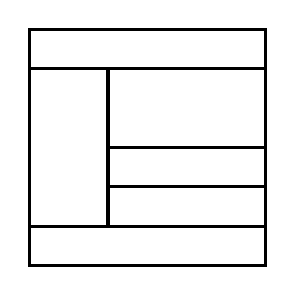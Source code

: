 \begin{tikzpicture}[very thick, scale=.5]
    \draw (0,5) rectangle (6,6);
    \draw (0,1) rectangle (2,5);
    \draw (2,3) rectangle (6,5);
    \draw (2,2) rectangle (6,3);
    \draw (2,1) rectangle (6,2);
    \draw (0,0) rectangle (6,1);
\end{tikzpicture}
